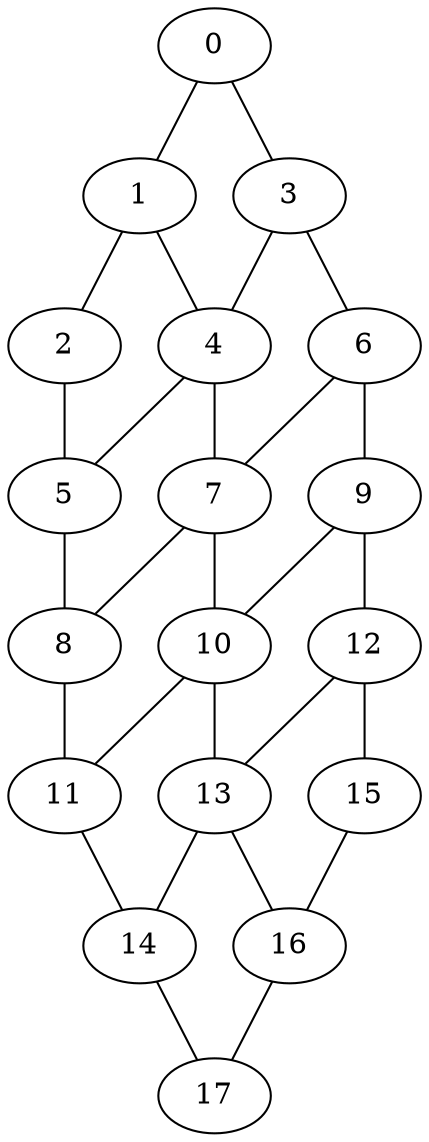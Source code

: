 graph G {
0;
1;
2;
3;
4;
5;
6;
7;
8;
9;
10;
11;
12;
13;
14;
15;
16;
17;
0--1 ;
0--3 ;
3--4 ;
3--6 ;
6--7 ;
6--9 ;
9--10 ;
9--12 ;
12--13 ;
12--15 ;
15--16 ;
1--2 ;
1--4 ;
4--5 ;
4--7 ;
7--8 ;
7--10 ;
10--11 ;
10--13 ;
13--14 ;
13--16 ;
16--17 ;
2--5 ;
5--8 ;
8--11 ;
11--14 ;
14--17 ;
}
